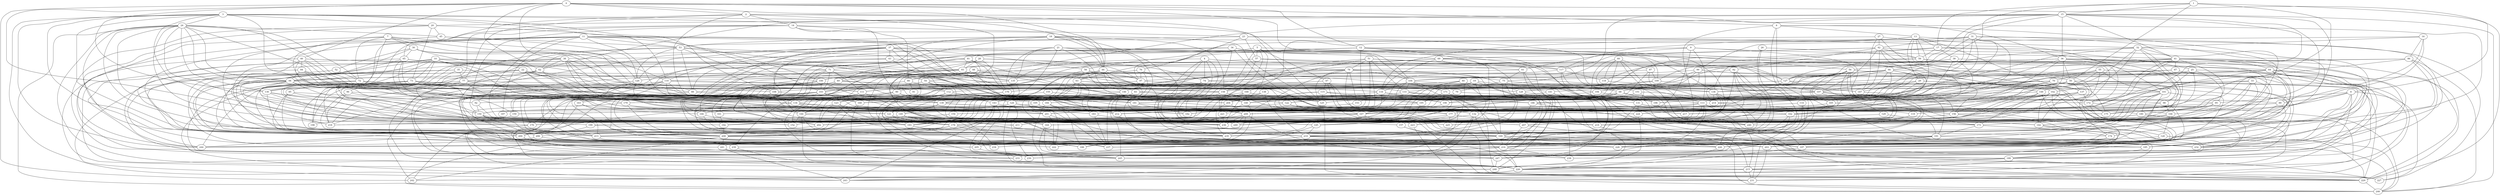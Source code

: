 graph g {0;1;2;3;4;5;6;7;8;9;10;11;12;13;14;15;16;17;18;19;20;21;22;23;24;25;26;27;28;29;30;31;32;33;34;35;36;37;38;39;40;41;42;43;44;45;46;47;48;49;50;51;52;53;54;55;56;57;58;59;60;61;62;63;64;65;66;67;68;69;70;71;72;73;74;75;76;77;78;79;80;81;82;83;84;85;86;87;88;89;90;91;92;93;94;95;96;97;98;99;100;101;102;103;104;105;106;107;108;109;110;111;112;113;114;115;116;117;118;119;120;121;122;123;124;125;126;127;128;129;130;131;132;133;134;135;136;137;138;139;140;141;142;143;144;145;146;147;148;149;150;151;152;153;154;155;156;157;158;159;160;161;162;163;164;165;166;167;168;169;170;171;172;173;174;175;176;177;178;179;180;181;182;183;184;185;186;187;188;189;190;191;192;193;194;195;196;197;198;199;200;201;202;203;204;205;206;207;208;209;210;211;212;213;214;215;216;217;218;219;220;221;222;223;224;225;226;227;228;229;230;231;232;233;234;235;236;237;238;239;240;241;242;243;244;245;246;247;248;249;0 -- 2;0 -- 6;0 -- 12;0 -- 38;0 -- 44;0 -- 46;0 -- 62;0 -- 104;0 -- 130;0 -- 178;0 -- 229;0 -- 242;1 -- 8;1 -- 15;1 -- 17;1 -- 50;1 -- 66;1 -- 167;2 -- 14;2 -- 36;2 -- 54;2 -- 65;2 -- 77;2 -- 125;2 -- 140;3 -- 20;3 -- 24;3 -- 44;3 -- 104;3 -- 108;3 -- 110;3 -- 199;3 -- 200;3 -- 213;3 -- 224;3 -- 231;3 -- 244;4 -- 74;4 -- 82;4 -- 135;4 -- 212;4 -- 235;4 -- 236;4 -- 245;5 -- 47;5 -- 57;5 -- 58;5 -- 117;5 -- 204;5 -- 221;5 -- 249;6 -- 13;6 -- 165;6 -- 185;6 -- 216;6 -- 218;6 -- 242;7 -- 30;7 -- 72;7 -- 88;7 -- 126;7 -- 150;7 -- 214;7 -- 224;7 -- 244;8 -- 89;8 -- 95;8 -- 119;8 -- 174;8 -- 227;8 -- 232;8 -- 238;9 -- 41;9 -- 61;9 -- 71;9 -- 113;9 -- 212;9 -- 223;10 -- 22;10 -- 73;10 -- 94;10 -- 127;10 -- 152;10 -- 194;10 -- 209;10 -- 216;10 -- 224;10 -- 225;10 -- 244;10 -- 248;11 -- 53;11 -- 83;11 -- 100;11 -- 130;11 -- 142;11 -- 164;11 -- 176;11 -- 184;11 -- 187;11 -- 208;11 -- 214;11 -- 218;12 -- 38;12 -- 49;12 -- 63;12 -- 121;12 -- 148;12 -- 169;12 -- 210;12 -- 223;13 -- 17;13 -- 29;13 -- 59;13 -- 110;13 -- 117;13 -- 137;13 -- 174;13 -- 196;13 -- 232;14 -- 23;14 -- 80;14 -- 90;14 -- 150;14 -- 210;14 -- 218;14 -- 237;15 -- 20;15 -- 36;15 -- 41;15 -- 62;15 -- 110;15 -- 112;15 -- 127;15 -- 152;15 -- 178;15 -- 181;15 -- 182;15 -- 246;16 -- 32;16 -- 86;16 -- 89;16 -- 99;16 -- 175;17 -- 25;17 -- 39;17 -- 59;17 -- 158;17 -- 176;17 -- 202;18 -- 44;18 -- 53;18 -- 108;18 -- 125;18 -- 158;18 -- 193;18 -- 234;18 -- 235;19 -- 68;19 -- 132;19 -- 164;19 -- 176;19 -- 178;19 -- 246;20 -- 45;20 -- 73;20 -- 103;20 -- 205;20 -- 245;21 -- 44;21 -- 69;21 -- 88;21 -- 121;21 -- 135;21 -- 136;21 -- 146;21 -- 149;22 -- 75;22 -- 134;22 -- 160;22 -- 175;22 -- 182;22 -- 203;22 -- 218;22 -- 244;23 -- 53;23 -- 57;23 -- 76;23 -- 101;23 -- 240;24 -- 45;24 -- 72;24 -- 94;24 -- 112;24 -- 121;24 -- 130;24 -- 139;24 -- 169;24 -- 170;24 -- 207;24 -- 220;24 -- 226;24 -- 235;24 -- 246;25 -- 74;25 -- 95;25 -- 101;25 -- 134;25 -- 162;25 -- 215;26 -- 59;26 -- 222;26 -- 237;27 -- 32;27 -- 42;27 -- 137;27 -- 147;27 -- 168;28 -- 49;28 -- 74;28 -- 93;28 -- 97;28 -- 144;28 -- 176;29 -- 102;29 -- 136;29 -- 147;29 -- 196;29 -- 247;30 -- 52;30 -- 65;30 -- 94;30 -- 110;30 -- 139;30 -- 190;31 -- 42;31 -- 97;31 -- 116;31 -- 122;31 -- 125;31 -- 127;31 -- 204;31 -- 224;31 -- 227;31 -- 235;32 -- 41;32 -- 56;32 -- 98;32 -- 102;32 -- 140;32 -- 148;32 -- 156;32 -- 175;33 -- 68;33 -- 106;33 -- 172;33 -- 192;33 -- 219;33 -- 223;34 -- 56;34 -- 62;34 -- 81;34 -- 119;34 -- 127;34 -- 142;35 -- 54;35 -- 77;35 -- 96;35 -- 205;35 -- 238;36 -- 50;36 -- 99;36 -- 109;36 -- 113;36 -- 156;36 -- 162;36 -- 173;36 -- 197;36 -- 232;36 -- 245;37 -- 43;37 -- 50;37 -- 58;37 -- 109;37 -- 126;37 -- 135;37 -- 166;37 -- 170;37 -- 196;37 -- 230;37 -- 233;38 -- 62;38 -- 85;38 -- 105;38 -- 111;38 -- 134;38 -- 162;38 -- 198;38 -- 200;39 -- 78;39 -- 94;39 -- 159;39 -- 182;39 -- 249;40 -- 68;40 -- 111;40 -- 157;40 -- 169;40 -- 184;40 -- 193;40 -- 247;41 -- 64;41 -- 67;41 -- 107;41 -- 118;41 -- 172;41 -- 175;41 -- 209;41 -- 214;41 -- 216;41 -- 229;41 -- 241;42 -- 59;42 -- 69;42 -- 82;42 -- 106;42 -- 107;42 -- 117;42 -- 147;42 -- 177;42 -- 209;43 -- 78;43 -- 113;43 -- 159;43 -- 213;44 -- 63;44 -- 122;44 -- 139;44 -- 143;44 -- 147;44 -- 169;44 -- 170;44 -- 208;44 -- 219;45 -- 53;45 -- 126;45 -- 189;46 -- 71;46 -- 84;46 -- 116;46 -- 122;46 -- 204;46 -- 209;46 -- 210;46 -- 229;47 -- 115;47 -- 146;47 -- 167;47 -- 207;47 -- 223;48 -- 49;48 -- 79;48 -- 90;48 -- 134;48 -- 172;48 -- 178;48 -- 181;48 -- 216;48 -- 236;49 -- 91;49 -- 103;49 -- 147;49 -- 163;49 -- 185;49 -- 230;49 -- 237;50 -- 124;50 -- 136;50 -- 137;50 -- 140;50 -- 193;50 -- 203;50 -- 209;50 -- 229;50 -- 245;51 -- 78;51 -- 133;51 -- 149;51 -- 158;51 -- 192;51 -- 201;51 -- 227;51 -- 238;52 -- 72;52 -- 188;53 -- 81;53 -- 88;53 -- 100;53 -- 126;53 -- 195;53 -- 202;53 -- 213;54 -- 142;54 -- 143;54 -- 158;54 -- 196;54 -- 239;55 -- 70;55 -- 89;55 -- 101;55 -- 167;55 -- 212;55 -- 223;56 -- 127;56 -- 129;56 -- 145;56 -- 165;56 -- 191;56 -- 214;56 -- 228;56 -- 231;56 -- 235;57 -- 61;57 -- 117;57 -- 142;57 -- 144;58 -- 63;58 -- 97;58 -- 125;58 -- 154;58 -- 177;59 -- 64;59 -- 136;59 -- 146;59 -- 172;59 -- 220;60 -- 87;60 -- 118;60 -- 131;60 -- 195;60 -- 197;60 -- 214;60 -- 245;61 -- 75;61 -- 108;61 -- 226;61 -- 248;62 -- 92;62 -- 94;62 -- 95;62 -- 121;62 -- 215;63 -- 102;63 -- 107;63 -- 124;63 -- 164;63 -- 183;63 -- 193;63 -- 205;64 -- 75;64 -- 164;64 -- 189;64 -- 196;64 -- 226;64 -- 229;64 -- 231;64 -- 235;65 -- 93;65 -- 101;65 -- 135;65 -- 161;65 -- 170;65 -- 183;65 -- 201;65 -- 247;66 -- 68;66 -- 92;66 -- 104;66 -- 111;66 -- 134;66 -- 156;66 -- 158;66 -- 162;66 -- 240;67 -- 135;67 -- 194;67 -- 210;67 -- 220;68 -- 89;68 -- 144;68 -- 150;68 -- 179;68 -- 190;68 -- 195;68 -- 196;68 -- 202;69 -- 90;69 -- 93;69 -- 107;69 -- 116;69 -- 207;69 -- 215;70 -- 83;70 -- 98;70 -- 103;70 -- 107;70 -- 113;70 -- 142;70 -- 185;70 -- 221;70 -- 232;71 -- 77;71 -- 103;71 -- 111;71 -- 132;71 -- 168;71 -- 207;71 -- 249;72 -- 88;72 -- 116;72 -- 152;72 -- 158;72 -- 179;72 -- 247;73 -- 108;73 -- 113;73 -- 130;73 -- 193;73 -- 203;73 -- 204;73 -- 217;73 -- 243;74 -- 111;74 -- 136;74 -- 238;75 -- 79;75 -- 136;75 -- 188;75 -- 210;75 -- 229;76 -- 97;76 -- 125;76 -- 126;76 -- 183;77 -- 111;77 -- 150;77 -- 156;77 -- 167;77 -- 198;77 -- 213;77 -- 244;78 -- 80;78 -- 88;78 -- 100;78 -- 104;78 -- 125;78 -- 128;78 -- 153;78 -- 209;78 -- 230;78 -- 233;79 -- 98;79 -- 122;80 -- 91;80 -- 103;80 -- 112;81 -- 93;81 -- 145;81 -- 176;81 -- 192;81 -- 196;81 -- 202;81 -- 215;82 -- 97;82 -- 178;82 -- 211;82 -- 219;82 -- 240;82 -- 241;83 -- 105;83 -- 106;83 -- 140;83 -- 143;83 -- 193;83 -- 200;83 -- 208;84 -- 94;84 -- 140;84 -- 186;84 -- 217;84 -- 243;85 -- 92;85 -- 206;85 -- 211;85 -- 239;86 -- 93;86 -- 158;86 -- 189;86 -- 217;86 -- 228;86 -- 246;87 -- 104;87 -- 109;87 -- 167;87 -- 228;88 -- 186;88 -- 232;89 -- 161;89 -- 185;89 -- 217;89 -- 228;90 -- 123;90 -- 162;90 -- 181;90 -- 212;90 -- 216;92 -- 150;92 -- 223;93 -- 97;93 -- 107;93 -- 141;93 -- 152;93 -- 156;93 -- 213;93 -- 218;93 -- 226;94 -- 145;94 -- 164;94 -- 178;94 -- 179;94 -- 188;94 -- 194;94 -- 218;94 -- 241;95 -- 180;95 -- 205;95 -- 224;96 -- 134;96 -- 159;96 -- 185;96 -- 218;97 -- 130;97 -- 133;98 -- 106;98 -- 197;98 -- 224;99 -- 100;99 -- 128;99 -- 141;99 -- 194;99 -- 225;99 -- 243;100 -- 103;100 -- 209;100 -- 241;100 -- 242;101 -- 180;101 -- 190;101 -- 191;101 -- 203;101 -- 213;101 -- 228;101 -- 239;102 -- 105;102 -- 142;102 -- 164;102 -- 172;102 -- 186;102 -- 217;102 -- 233;102 -- 248;103 -- 124;103 -- 139;103 -- 144;103 -- 160;103 -- 161;103 -- 208;103 -- 223;103 -- 232;104 -- 113;104 -- 116;104 -- 132;104 -- 133;104 -- 171;104 -- 209;105 -- 121;105 -- 188;105 -- 212;106 -- 120;106 -- 142;106 -- 207;107 -- 113;107 -- 120;107 -- 145;107 -- 160;107 -- 247;108 -- 113;108 -- 166;108 -- 202;109 -- 128;109 -- 195;109 -- 245;110 -- 122;110 -- 128;110 -- 146;110 -- 158;110 -- 159;110 -- 181;110 -- 202;110 -- 242;110 -- 245;111 -- 134;111 -- 249;112 -- 123;112 -- 181;112 -- 188;112 -- 202;112 -- 212;113 -- 159;113 -- 170;113 -- 182;113 -- 191;113 -- 236;113 -- 240;113 -- 247;114 -- 150;114 -- 216;114 -- 230;115 -- 125;115 -- 190;115 -- 195;115 -- 197;115 -- 203;116 -- 140;116 -- 153;116 -- 167;116 -- 169;116 -- 186;117 -- 118;117 -- 131;117 -- 151;117 -- 152;118 -- 194;118 -- 217;119 -- 208;119 -- 240;120 -- 188;120 -- 220;120 -- 246;121 -- 193;121 -- 197;121 -- 210;122 -- 132;122 -- 154;122 -- 162;122 -- 177;123 -- 144;123 -- 174;123 -- 193;123 -- 202;123 -- 219;124 -- 166;124 -- 212;124 -- 230;124 -- 237;124 -- 248;125 -- 246;126 -- 163;126 -- 201;126 -- 230;127 -- 132;127 -- 133;127 -- 175;127 -- 207;128 -- 131;128 -- 169;128 -- 200;128 -- 216;129 -- 191;129 -- 202;130 -- 192;130 -- 200;130 -- 207;130 -- 223;131 -- 156;131 -- 224;131 -- 237;132 -- 145;132 -- 226;132 -- 230;132 -- 243;133 -- 139;133 -- 206;133 -- 216;134 -- 149;134 -- 193;134 -- 217;134 -- 231;135 -- 152;135 -- 225;136 -- 166;136 -- 169;136 -- 178;136 -- 214;137 -- 142;137 -- 172;137 -- 177;137 -- 183;137 -- 249;138 -- 139;138 -- 210;138 -- 236;139 -- 149;139 -- 167;139 -- 175;139 -- 230;140 -- 221;140 -- 244;141 -- 181;141 -- 189;141 -- 219;142 -- 174;142 -- 229;143 -- 201;143 -- 208;143 -- 230;143 -- 243;144 -- 152;144 -- 197;144 -- 226;144 -- 240;145 -- 210;145 -- 244;146 -- 222;147 -- 156;148 -- 173;148 -- 179;148 -- 197;148 -- 236;149 -- 157;149 -- 164;149 -- 169;149 -- 213;149 -- 236;149 -- 237;150 -- 173;150 -- 206;150 -- 228;150 -- 236;150 -- 249;151 -- 186;151 -- 196;151 -- 214;153 -- 187;154 -- 192;155 -- 196;155 -- 233;156 -- 189;156 -- 199;157 -- 169;157 -- 228;158 -- 160;158 -- 167;158 -- 182;159 -- 198;160 -- 208;160 -- 226;161 -- 192;162 -- 173;162 -- 205;162 -- 218;162 -- 220;163 -- 166;163 -- 208;163 -- 215;164 -- 189;164 -- 245;165 -- 173;165 -- 201;165 -- 234;166 -- 169;166 -- 178;167 -- 170;167 -- 202;167 -- 227;167 -- 229;168 -- 180;168 -- 188;168 -- 204;168 -- 218;168 -- 221;169 -- 185;169 -- 188;169 -- 216;169 -- 220;169 -- 232;170 -- 244;171 -- 195;171 -- 248;172 -- 175;172 -- 232;172 -- 246;173 -- 189;173 -- 191;173 -- 246;174 -- 228;174 -- 230;174 -- 237;176 -- 228;176 -- 246;177 -- 219;177 -- 225;177 -- 235;177 -- 249;178 -- 200;178 -- 213;178 -- 234;178 -- 235;179 -- 182;179 -- 183;179 -- 200;179 -- 208;180 -- 207;180 -- 225;180 -- 238;180 -- 247;181 -- 182;181 -- 209;183 -- 223;183 -- 237;184 -- 212;184 -- 231;184 -- 237;185 -- 189;186 -- 207;186 -- 232;189 -- 215;189 -- 226;190 -- 212;191 -- 197;191 -- 203;191 -- 232;191 -- 234;192 -- 208;193 -- 234;194 -- 204;194 -- 215;195 -- 212;195 -- 249;196 -- 240;197 -- 226;199 -- 200;199 -- 210;200 -- 205;200 -- 233;200 -- 239;201 -- 222;201 -- 228;202 -- 206;203 -- 231;204 -- 209;204 -- 235;205 -- 245;206 -- 228;206 -- 244;207 -- 216;207 -- 220;208 -- 222;208 -- 241;208 -- 242;209 -- 211;209 -- 235;209 -- 236;209 -- 247;209 -- 249;210 -- 216;210 -- 226;210 -- 239;211 -- 213;212 -- 228;213 -- 220;213 -- 247;214 -- 231;215 -- 229;215 -- 231;215 -- 243;216 -- 230;216 -- 233;216 -- 238;219 -- 229;220 -- 226;221 -- 236;223 -- 229;224 -- 248;226 -- 227;226 -- 242;229 -- 246;239 -- 248;241 -- 243;241 -- 247;247 -- 248;}